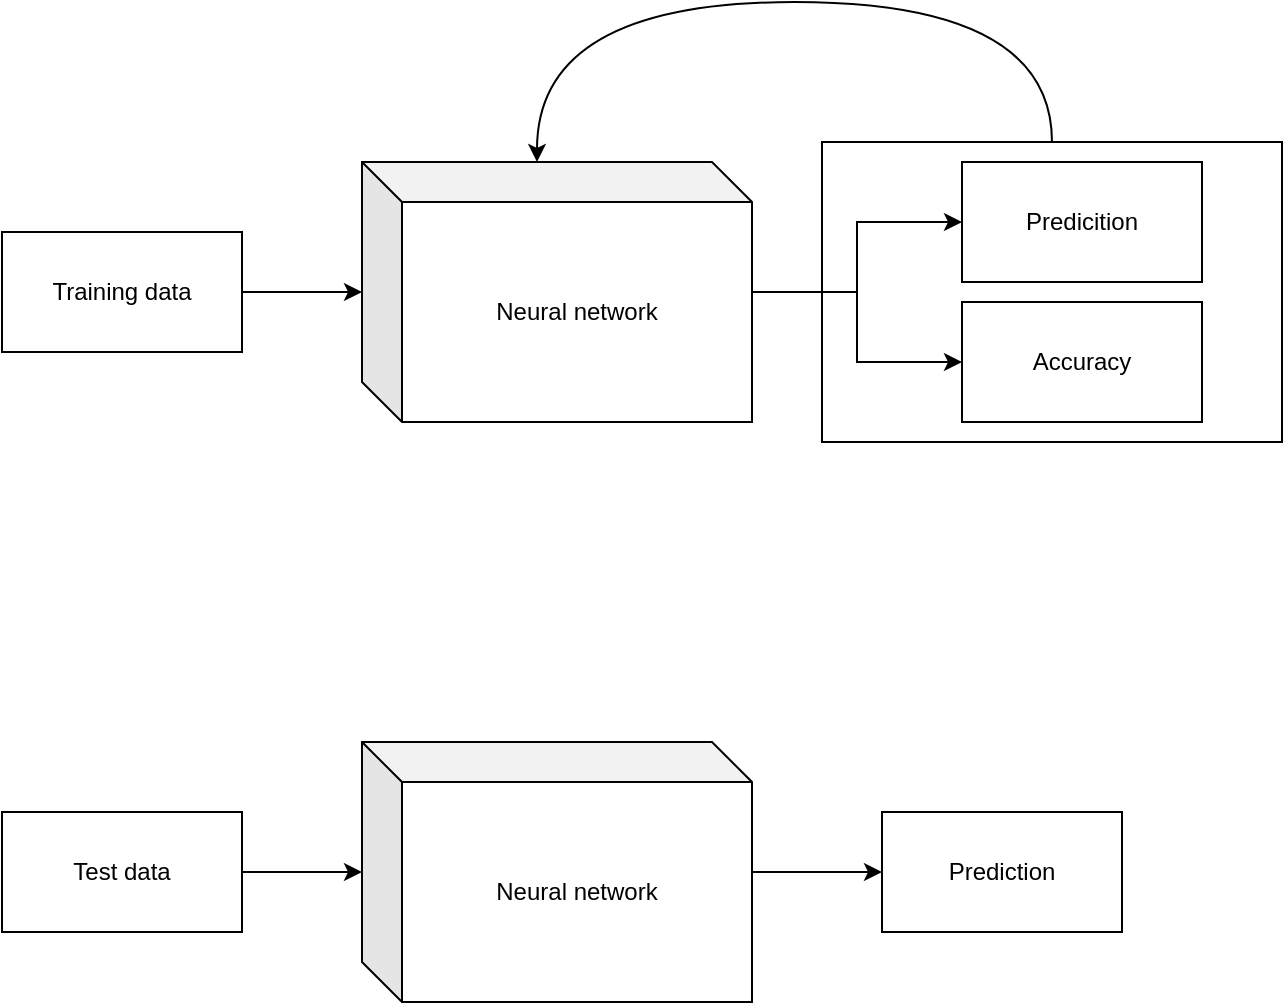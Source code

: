 <mxfile version="20.7.4" type="device"><diagram id="6UPC7CzFvMzRpxmNWJxG" name="Seite-1"><mxGraphModel dx="1418" dy="820" grid="1" gridSize="10" guides="1" tooltips="1" connect="1" arrows="1" fold="1" page="1" pageScale="1" pageWidth="827" pageHeight="1169" math="0" shadow="0"><root><mxCell id="0"/><mxCell id="1" parent="0"/><mxCell id="4me9PkchU28pIlpHMHaH-5" style="edgeStyle=orthogonalEdgeStyle;rounded=0;orthogonalLoop=1;jettySize=auto;html=1;entryX=0;entryY=0.5;entryDx=0;entryDy=0;" edge="1" parent="1" source="4me9PkchU28pIlpHMHaH-1" target="4me9PkchU28pIlpHMHaH-3"><mxGeometry relative="1" as="geometry"/></mxCell><mxCell id="4me9PkchU28pIlpHMHaH-7" style="edgeStyle=orthogonalEdgeStyle;rounded=0;orthogonalLoop=1;jettySize=auto;html=1;" edge="1" parent="1" source="4me9PkchU28pIlpHMHaH-1" target="4me9PkchU28pIlpHMHaH-6"><mxGeometry relative="1" as="geometry"/></mxCell><mxCell id="4me9PkchU28pIlpHMHaH-1" value="Neural network" style="shape=cube;whiteSpace=wrap;html=1;boundedLbl=1;backgroundOutline=1;darkOpacity=0.05;darkOpacity2=0.1;labelBackgroundColor=none;" vertex="1" parent="1"><mxGeometry x="330" y="270" width="195" height="130" as="geometry"/></mxCell><mxCell id="4me9PkchU28pIlpHMHaH-4" style="edgeStyle=orthogonalEdgeStyle;rounded=0;orthogonalLoop=1;jettySize=auto;html=1;" edge="1" parent="1" source="4me9PkchU28pIlpHMHaH-2" target="4me9PkchU28pIlpHMHaH-1"><mxGeometry relative="1" as="geometry"/></mxCell><mxCell id="4me9PkchU28pIlpHMHaH-2" value="Training data" style="rounded=0;whiteSpace=wrap;html=1;" vertex="1" parent="1"><mxGeometry x="150" y="305" width="120" height="60" as="geometry"/></mxCell><mxCell id="4me9PkchU28pIlpHMHaH-9" style="edgeStyle=orthogonalEdgeStyle;orthogonalLoop=1;jettySize=auto;html=1;strokeColor=default;curved=1;entryX=0;entryY=0;entryDx=87.5;entryDy=0;entryPerimeter=0;exitX=0.5;exitY=0;exitDx=0;exitDy=0;" edge="1" parent="1" source="4me9PkchU28pIlpHMHaH-14" target="4me9PkchU28pIlpHMHaH-1"><mxGeometry relative="1" as="geometry"><Array as="points"><mxPoint x="675" y="190"/><mxPoint x="418" y="190"/></Array></mxGeometry></mxCell><mxCell id="4me9PkchU28pIlpHMHaH-3" value="Predicition" style="rounded=0;whiteSpace=wrap;html=1;" vertex="1" parent="1"><mxGeometry x="630" y="270" width="120" height="60" as="geometry"/></mxCell><mxCell id="4me9PkchU28pIlpHMHaH-6" value="Accuracy" style="rounded=0;whiteSpace=wrap;html=1;" vertex="1" parent="1"><mxGeometry x="630" y="340" width="120" height="60" as="geometry"/></mxCell><mxCell id="4me9PkchU28pIlpHMHaH-14" value="" style="rounded=0;whiteSpace=wrap;html=1;fillColor=none;" vertex="1" parent="1"><mxGeometry x="560" y="260" width="230" height="150" as="geometry"/></mxCell><mxCell id="4me9PkchU28pIlpHMHaH-20" value="" style="edgeStyle=orthogonalEdgeStyle;rounded=0;orthogonalLoop=1;jettySize=auto;html=1;strokeColor=default;" edge="1" parent="1" source="4me9PkchU28pIlpHMHaH-15" target="4me9PkchU28pIlpHMHaH-19"><mxGeometry relative="1" as="geometry"/></mxCell><mxCell id="4me9PkchU28pIlpHMHaH-15" value="Neural network" style="shape=cube;whiteSpace=wrap;html=1;boundedLbl=1;backgroundOutline=1;darkOpacity=0.05;darkOpacity2=0.1;labelBackgroundColor=none;" vertex="1" parent="1"><mxGeometry x="330" y="560" width="195" height="130" as="geometry"/></mxCell><mxCell id="4me9PkchU28pIlpHMHaH-16" style="edgeStyle=orthogonalEdgeStyle;rounded=0;orthogonalLoop=1;jettySize=auto;html=1;" edge="1" source="4me9PkchU28pIlpHMHaH-17" target="4me9PkchU28pIlpHMHaH-15" parent="1"><mxGeometry relative="1" as="geometry"/></mxCell><mxCell id="4me9PkchU28pIlpHMHaH-17" value="Test data" style="rounded=0;whiteSpace=wrap;html=1;" vertex="1" parent="1"><mxGeometry x="150" y="595" width="120" height="60" as="geometry"/></mxCell><mxCell id="4me9PkchU28pIlpHMHaH-19" value="Prediction" style="whiteSpace=wrap;html=1;labelBackgroundColor=none;" vertex="1" parent="1"><mxGeometry x="590" y="595" width="120" height="60" as="geometry"/></mxCell></root></mxGraphModel></diagram></mxfile>